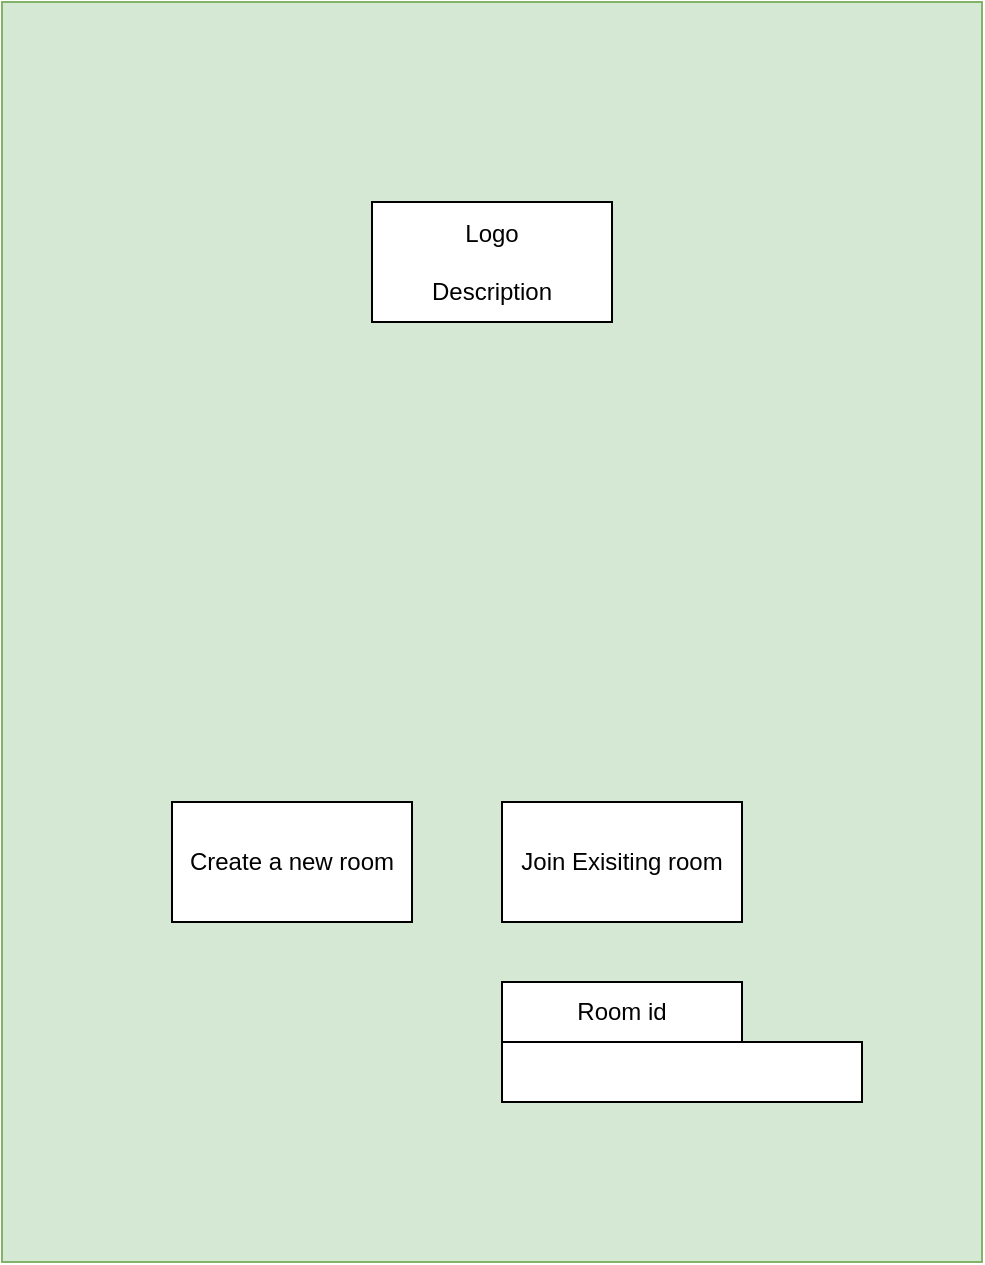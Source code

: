 <mxfile version="13.1.3" pages="6">
    <diagram id="wYlaPuf_8enS0-H2-C1S" name="Page-1">
        <mxGraphModel dx="1264" dy="1853" grid="1" gridSize="10" guides="1" tooltips="1" connect="1" arrows="1" fold="1" page="1" pageScale="1" pageWidth="850" pageHeight="1100" math="0" shadow="0">
            <root>
                <mxCell id="0"/>
                <mxCell id="1" parent="0"/>
                <mxCell id="2" value="" style="rounded=0;whiteSpace=wrap;html=1;fillColor=#d5e8d4;strokeColor=#82b366;" vertex="1" parent="1">
                    <mxGeometry x="55" y="-10" width="490" height="630" as="geometry"/>
                </mxCell>
                <mxCell id="11" value="Create a new room" style="rounded=0;whiteSpace=wrap;html=1;" vertex="1" parent="1">
                    <mxGeometry x="140" y="390" width="120" height="60" as="geometry"/>
                </mxCell>
                <mxCell id="12" value="Join Exisiting room" style="rounded=0;whiteSpace=wrap;html=1;" vertex="1" parent="1">
                    <mxGeometry x="305" y="390" width="120" height="60" as="geometry"/>
                </mxCell>
                <mxCell id="13" value="" style="rounded=0;whiteSpace=wrap;html=1;" vertex="1" parent="1">
                    <mxGeometry x="305" y="510" width="180" height="30" as="geometry"/>
                </mxCell>
                <mxCell id="14" value="Room id" style="rounded=0;whiteSpace=wrap;html=1;" vertex="1" parent="1">
                    <mxGeometry x="305" y="480" width="120" height="30" as="geometry"/>
                </mxCell>
                <mxCell id="YnJkn3bHRkLMg0f-9Slt-14" value="Logo&lt;br&gt;&lt;br&gt;Description" style="rounded=0;whiteSpace=wrap;html=1;" vertex="1" parent="1">
                    <mxGeometry x="240" y="90" width="120" height="60" as="geometry"/>
                </mxCell>
            </root>
        </mxGraphModel>
    </diagram>
    <diagram id="gnomDkvE9gdF_RBG11cO" name="Page-5">
        <mxGraphModel dx="1264" dy="753" grid="1" gridSize="10" guides="1" tooltips="1" connect="1" arrows="1" fold="1" page="1" pageScale="1" pageWidth="850" pageHeight="1100" math="0" shadow="0">
            <root>
                <mxCell id="35m5EEeLuZOQVbMLjEWQ-0"/>
                <mxCell id="35m5EEeLuZOQVbMLjEWQ-1" parent="35m5EEeLuZOQVbMLjEWQ-0"/>
                <mxCell id="mcjjCpx-fO2c62EblMXH-0" value="" style="rounded=0;whiteSpace=wrap;html=1;fillColor=#d5e8d4;strokeColor=#82b366;" vertex="1" parent="35m5EEeLuZOQVbMLjEWQ-1">
                    <mxGeometry x="70" y="40" width="490" height="630" as="geometry"/>
                </mxCell>
                <mxCell id="mcjjCpx-fO2c62EblMXH-7" value="existing member" style="rounded=0;whiteSpace=wrap;html=1;" vertex="1" parent="35m5EEeLuZOQVbMLjEWQ-1">
                    <mxGeometry x="175" y="180" width="250" height="250" as="geometry"/>
                </mxCell>
                <mxCell id="mcjjCpx-fO2c62EblMXH-8" value="Ready!" style="rounded=0;whiteSpace=wrap;html=1;" vertex="1" parent="35m5EEeLuZOQVbMLjEWQ-1">
                    <mxGeometry x="240" y="570" width="120" height="60" as="geometry"/>
                </mxCell>
                <mxCell id="_IJc7vZEaZ6xWwrHzKKu-0" value="Room number" style="rounded=0;whiteSpace=wrap;html=1;" vertex="1" parent="35m5EEeLuZOQVbMLjEWQ-1">
                    <mxGeometry x="110" y="70" width="120" height="60" as="geometry"/>
                </mxCell>
                <mxCell id="tcBakKE-EiPVMqKdpqHU-0" value="Nick Name" style="rounded=0;whiteSpace=wrap;html=1;" vertex="1" parent="35m5EEeLuZOQVbMLjEWQ-1">
                    <mxGeometry x="160" y="490" width="290" height="60" as="geometry"/>
                </mxCell>
            </root>
        </mxGraphModel>
    </diagram>
    <diagram id="uRnXaVoP4QxKS9qxw_Ji" name="Page-2">
        <mxGraphModel dx="1264" dy="753" grid="1" gridSize="10" guides="1" tooltips="1" connect="1" arrows="1" fold="1" page="1" pageScale="1" pageWidth="850" pageHeight="1100" math="0" shadow="0">
            <root>
                <mxCell id="ZdOkcBwiklfxNDUMZ36R-0"/>
                <mxCell id="ZdOkcBwiklfxNDUMZ36R-1" parent="ZdOkcBwiklfxNDUMZ36R-0"/>
                <mxCell id="ej4KoqqzMMmyuMj7TQgT-0" value="" style="rounded=0;whiteSpace=wrap;html=1;fillColor=#d5e8d4;strokeColor=#82b366;" vertex="1" parent="ZdOkcBwiklfxNDUMZ36R-1">
                    <mxGeometry x="40" y="40" width="490" height="630" as="geometry"/>
                </mxCell>
                <mxCell id="ej4KoqqzMMmyuMj7TQgT-1" value="Question" style="rounded=0;whiteSpace=wrap;html=1;fontSize=20;" vertex="1" parent="ZdOkcBwiklfxNDUMZ36R-1">
                    <mxGeometry x="80" y="220" width="390" height="210" as="geometry"/>
                </mxCell>
                <mxCell id="ej4KoqqzMMmyuMj7TQgT-2" value="answer" style="rounded=0;whiteSpace=wrap;html=1;fontSize=20;" vertex="1" parent="ZdOkcBwiklfxNDUMZ36R-1">
                    <mxGeometry x="75" y="510" width="190" height="80" as="geometry"/>
                </mxCell>
                <mxCell id="ej4KoqqzMMmyuMj7TQgT-3" value="&lt;font style=&quot;font-size: 21px&quot;&gt;submit&lt;/font&gt;" style="rounded=0;whiteSpace=wrap;html=1;fontSize=21;" vertex="1" parent="ZdOkcBwiklfxNDUMZ36R-1">
                    <mxGeometry x="350" y="510" width="120" height="60" as="geometry"/>
                </mxCell>
                <mxCell id="ej4KoqqzMMmyuMj7TQgT-4" value="Nickname" style="rounded=0;whiteSpace=wrap;html=1;fontSize=21;fillColor=#dae8fc;strokeColor=#6c8ebf;" vertex="1" parent="ZdOkcBwiklfxNDUMZ36R-1">
                    <mxGeometry x="50" y="60" width="140" height="70" as="geometry"/>
                </mxCell>
                <mxCell id="ej4KoqqzMMmyuMj7TQgT-5" value="Text" style="rounded=0;whiteSpace=wrap;html=1;fontSize=20;" vertex="1" parent="ZdOkcBwiklfxNDUMZ36R-1">
                    <mxGeometry x="70" y="470" width="200" height="20" as="geometry"/>
                </mxCell>
                <mxCell id="ej4KoqqzMMmyuMj7TQgT-6" value="Timeout：10s" style="rounded=0;whiteSpace=wrap;html=1;fontSize=20;" vertex="1" parent="ZdOkcBwiklfxNDUMZ36R-1">
                    <mxGeometry x="320" y="60" width="150" height="60" as="geometry"/>
                </mxCell>
            </root>
        </mxGraphModel>
    </diagram>
    <diagram id="pF1hU0HHr4yJNJnOzM0e" name="Page-6">
        <mxGraphModel dx="1264" dy="-347" grid="1" gridSize="10" guides="1" tooltips="1" connect="1" arrows="1" fold="1" page="1" pageScale="1" pageWidth="850" pageHeight="1100" math="0" shadow="0">
            <root>
                <mxCell id="hkUcT418RLGDBHsdV6Mj-0"/>
                <mxCell id="hkUcT418RLGDBHsdV6Mj-1" parent="hkUcT418RLGDBHsdV6Mj-0"/>
                <mxCell id="CfBoIv1rpvyiQoGEUu-F-0" value="" style="rounded=0;whiteSpace=wrap;html=1;" vertex="1" parent="hkUcT418RLGDBHsdV6Mj-1">
                    <mxGeometry x="87.5" y="1430" width="435" height="320" as="geometry"/>
                </mxCell>
                <mxCell id="CfBoIv1rpvyiQoGEUu-F-1" value="" style="rounded=0;whiteSpace=wrap;html=1;fillColor=#d5e8d4;strokeColor=#82b366;" vertex="1" parent="hkUcT418RLGDBHsdV6Mj-1">
                    <mxGeometry x="60" y="1170" width="490" height="630" as="geometry"/>
                </mxCell>
                <mxCell id="CfBoIv1rpvyiQoGEUu-F-2" value="Question" style="rounded=0;whiteSpace=wrap;html=1;" vertex="1" parent="hkUcT418RLGDBHsdV6Mj-1">
                    <mxGeometry x="117.5" y="1210" width="360" height="210" as="geometry"/>
                </mxCell>
                <mxCell id="CfBoIv1rpvyiQoGEUu-F-3" value="answerA" style="rounded=0;whiteSpace=wrap;html=1;" vertex="1" parent="hkUcT418RLGDBHsdV6Mj-1">
                    <mxGeometry x="117.5" y="1450" width="360" height="30" as="geometry"/>
                </mxCell>
                <mxCell id="CfBoIv1rpvyiQoGEUu-F-7" style="edgeStyle=orthogonalEdgeStyle;rounded=0;orthogonalLoop=1;jettySize=auto;html=1;exitX=1;exitY=0.75;exitDx=0;exitDy=0;entryX=1.017;entryY=0.633;entryDx=0;entryDy=0;entryPerimeter=0;" edge="1" parent="hkUcT418RLGDBHsdV6Mj-1">
                    <mxGeometry relative="1" as="geometry">
                        <mxPoint x="422.5" y="1535" as="sourcePoint"/>
                        <mxPoint x="424.54" y="1527.98" as="targetPoint"/>
                    </mxGeometry>
                </mxCell>
                <mxCell id="CfBoIv1rpvyiQoGEUu-F-9" value="answerA" style="rounded=0;whiteSpace=wrap;html=1;" vertex="1" parent="hkUcT418RLGDBHsdV6Mj-1">
                    <mxGeometry x="117.5" y="1635" width="360" height="30" as="geometry"/>
                </mxCell>
                <mxCell id="CfBoIv1rpvyiQoGEUu-F-10" value="answerA" style="rounded=0;whiteSpace=wrap;html=1;" vertex="1" parent="hkUcT418RLGDBHsdV6Mj-1">
                    <mxGeometry x="117.5" y="1520" width="360" height="30" as="geometry"/>
                </mxCell>
                <mxCell id="CfBoIv1rpvyiQoGEUu-F-11" value="answerA" style="rounded=0;whiteSpace=wrap;html=1;" vertex="1" parent="hkUcT418RLGDBHsdV6Mj-1">
                    <mxGeometry x="117.5" y="1575" width="360" height="30" as="geometry"/>
                </mxCell>
            </root>
        </mxGraphModel>
    </diagram>
    <diagram id="P84AVtQj-lP37BJjB7sZ" name="Page-3">
        <mxGraphModel dx="1264" dy="-347" grid="1" gridSize="10" guides="1" tooltips="1" connect="1" arrows="1" fold="1" page="1" pageScale="1" pageWidth="850" pageHeight="1100" math="0" shadow="0">
            <root>
                <mxCell id="B5rtdFA9pFEvcIHx8l1g-0"/>
                <mxCell id="B5rtdFA9pFEvcIHx8l1g-1" parent="B5rtdFA9pFEvcIHx8l1g-0"/>
                <mxCell id="JiXlzps5SqicxA3Bb9OR-0" value="" style="rounded=0;whiteSpace=wrap;html=1;" vertex="1" parent="B5rtdFA9pFEvcIHx8l1g-1">
                    <mxGeometry x="87.5" y="1430" width="435" height="320" as="geometry"/>
                </mxCell>
                <mxCell id="JiXlzps5SqicxA3Bb9OR-1" value="" style="rounded=0;whiteSpace=wrap;html=1;fillColor=#d5e8d4;strokeColor=#82b366;" vertex="1" parent="B5rtdFA9pFEvcIHx8l1g-1">
                    <mxGeometry x="60" y="1170" width="490" height="630" as="geometry"/>
                </mxCell>
                <mxCell id="JiXlzps5SqicxA3Bb9OR-2" value="Question" style="rounded=0;whiteSpace=wrap;html=1;" vertex="1" parent="B5rtdFA9pFEvcIHx8l1g-1">
                    <mxGeometry x="117.5" y="1210" width="360" height="210" as="geometry"/>
                </mxCell>
                <mxCell id="JiXlzps5SqicxA3Bb9OR-3" value="answerA" style="rounded=0;whiteSpace=wrap;html=1;" vertex="1" parent="B5rtdFA9pFEvcIHx8l1g-1">
                    <mxGeometry x="117.5" y="1450" width="360" height="30" as="geometry"/>
                </mxCell>
                <mxCell id="JiXlzps5SqicxA3Bb9OR-4" value="ID a" style="rounded=0;whiteSpace=wrap;html=1;" vertex="1" parent="B5rtdFA9pFEvcIHx8l1g-1">
                    <mxGeometry x="142.5" y="1490" width="120" height="60" as="geometry"/>
                </mxCell>
                <mxCell id="JiXlzps5SqicxA3Bb9OR-5" value="ID b" style="rounded=0;whiteSpace=wrap;html=1;" vertex="1" parent="B5rtdFA9pFEvcIHx8l1g-1">
                    <mxGeometry x="302.5" y="1490" width="120" height="60" as="geometry"/>
                </mxCell>
                <mxCell id="JiXlzps5SqicxA3Bb9OR-6" value="right answer/someone's lie" style="rounded=1;whiteSpace=wrap;html=1;" vertex="1" parent="B5rtdFA9pFEvcIHx8l1g-1">
                    <mxGeometry x="222.5" y="1560" width="120" height="60" as="geometry"/>
                </mxCell>
                <mxCell id="JiXlzps5SqicxA3Bb9OR-7" style="edgeStyle=orthogonalEdgeStyle;rounded=0;orthogonalLoop=1;jettySize=auto;html=1;exitX=1;exitY=0.75;exitDx=0;exitDy=0;entryX=1.017;entryY=0.633;entryDx=0;entryDy=0;entryPerimeter=0;" edge="1" parent="B5rtdFA9pFEvcIHx8l1g-1" source="JiXlzps5SqicxA3Bb9OR-5" target="JiXlzps5SqicxA3Bb9OR-5">
                    <mxGeometry relative="1" as="geometry"/>
                </mxCell>
                <mxCell id="JiXlzps5SqicxA3Bb9OR-8" value="sub-score" style="rounded=0;whiteSpace=wrap;html=1;" vertex="1" parent="B5rtdFA9pFEvcIHx8l1g-1">
                    <mxGeometry x="122.5" y="1640" width="340" height="120" as="geometry"/>
                </mxCell>
            </root>
        </mxGraphModel>
    </diagram>
    <diagram id="jShhZEQmSUvo8uoi9sbj" name="Page-4">
        <mxGraphModel dx="1264" dy="-347" grid="1" gridSize="10" guides="1" tooltips="1" connect="1" arrows="1" fold="1" page="1" pageScale="1" pageWidth="850" pageHeight="1100" math="0" shadow="0">
            <root>
                <mxCell id="F5yNaPxL-6CAptWWLeOx-0"/>
                <mxCell id="F5yNaPxL-6CAptWWLeOx-1" parent="F5yNaPxL-6CAptWWLeOx-0"/>
                <mxCell id="F5yNaPxL-6CAptWWLeOx-2" value="" style="rounded=0;whiteSpace=wrap;html=1;fillColor=#d5e8d4;strokeColor=#82b366;" vertex="1" parent="F5yNaPxL-6CAptWWLeOx-1">
                    <mxGeometry x="60" y="1150" width="490" height="630" as="geometry"/>
                </mxCell>
                <mxCell id="F5yNaPxL-6CAptWWLeOx-3" value="Score" style="rounded=0;whiteSpace=wrap;html=1;" vertex="1" parent="F5yNaPxL-6CAptWWLeOx-1">
                    <mxGeometry x="120" y="1170" width="380" height="500" as="geometry"/>
                </mxCell>
                <mxCell id="F5yNaPxL-6CAptWWLeOx-4" value="Next question" style="rounded=0;whiteSpace=wrap;html=1;" vertex="1" parent="F5yNaPxL-6CAptWWLeOx-1">
                    <mxGeometry x="245" y="1680" width="120" height="60" as="geometry"/>
                </mxCell>
            </root>
        </mxGraphModel>
    </diagram>
</mxfile>